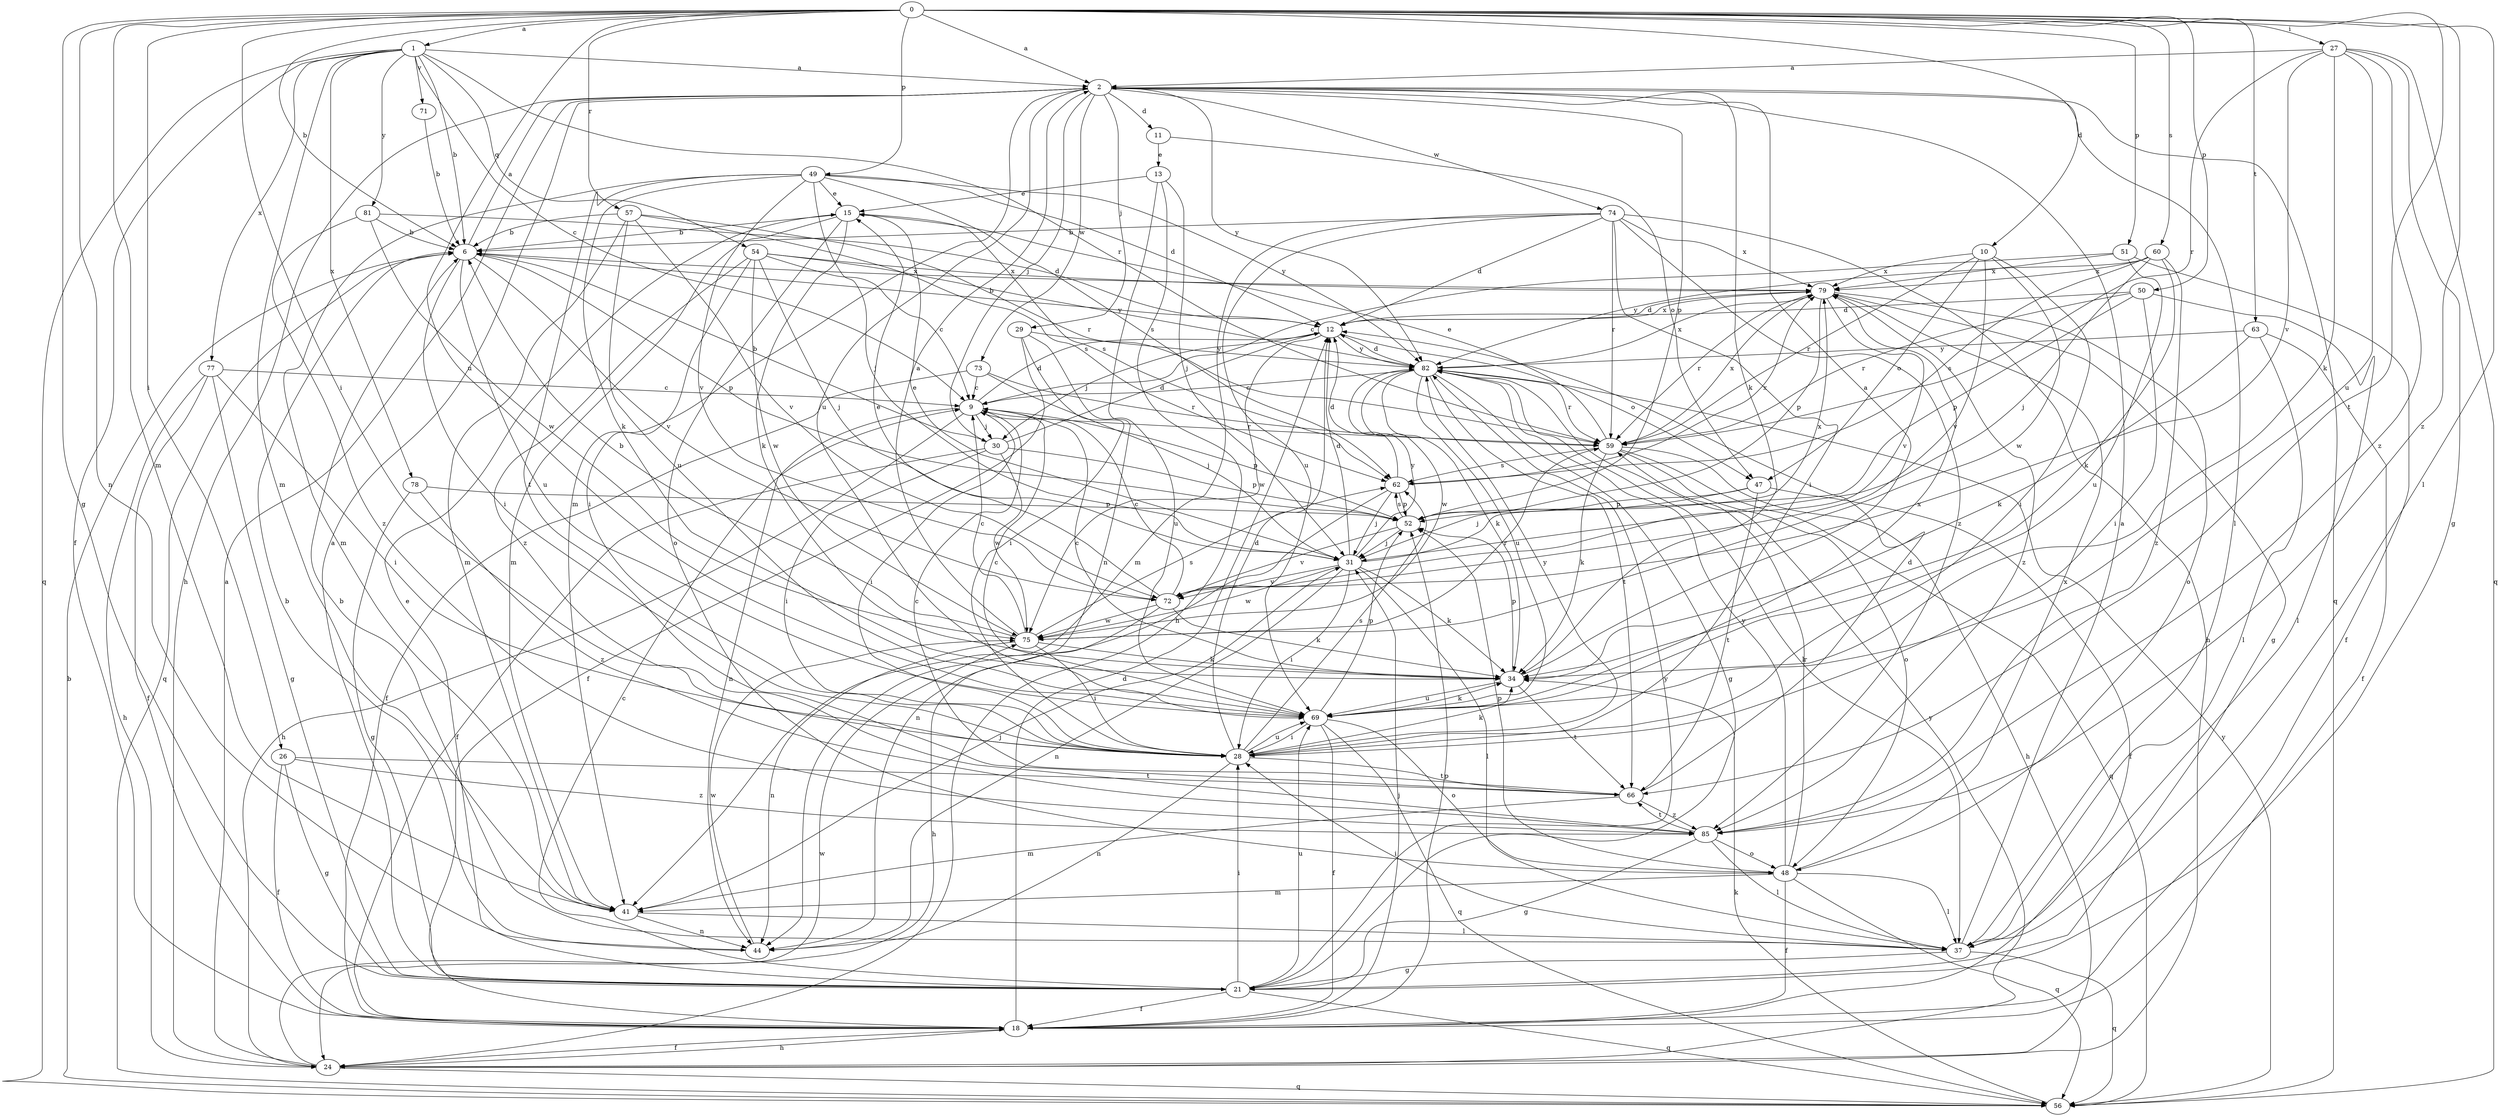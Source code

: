strict digraph  {
0;
1;
2;
6;
9;
10;
11;
12;
13;
15;
18;
21;
24;
26;
27;
28;
29;
30;
31;
34;
37;
41;
44;
47;
48;
49;
50;
51;
52;
54;
56;
57;
59;
60;
62;
63;
66;
69;
71;
72;
73;
74;
75;
77;
78;
79;
81;
82;
85;
0 -> 1  [label=a];
0 -> 2  [label=a];
0 -> 6  [label=b];
0 -> 10  [label=d];
0 -> 21  [label=g];
0 -> 26  [label=i];
0 -> 27  [label=i];
0 -> 28  [label=i];
0 -> 37  [label=l];
0 -> 41  [label=m];
0 -> 44  [label=n];
0 -> 49  [label=p];
0 -> 50  [label=p];
0 -> 51  [label=p];
0 -> 57  [label=r];
0 -> 60  [label=s];
0 -> 63  [label=t];
0 -> 66  [label=t];
0 -> 69  [label=u];
0 -> 85  [label=z];
1 -> 2  [label=a];
1 -> 6  [label=b];
1 -> 9  [label=c];
1 -> 18  [label=f];
1 -> 41  [label=m];
1 -> 54  [label=q];
1 -> 56  [label=q];
1 -> 59  [label=r];
1 -> 71  [label=v];
1 -> 77  [label=x];
1 -> 78  [label=x];
1 -> 81  [label=y];
2 -> 11  [label=d];
2 -> 24  [label=h];
2 -> 29  [label=j];
2 -> 30  [label=j];
2 -> 34  [label=k];
2 -> 37  [label=l];
2 -> 41  [label=m];
2 -> 52  [label=p];
2 -> 56  [label=q];
2 -> 69  [label=u];
2 -> 73  [label=w];
2 -> 74  [label=w];
2 -> 82  [label=y];
6 -> 2  [label=a];
6 -> 28  [label=i];
6 -> 52  [label=p];
6 -> 56  [label=q];
6 -> 69  [label=u];
6 -> 72  [label=v];
6 -> 79  [label=x];
9 -> 12  [label=d];
9 -> 24  [label=h];
9 -> 28  [label=i];
9 -> 30  [label=j];
9 -> 44  [label=n];
9 -> 52  [label=p];
9 -> 59  [label=r];
10 -> 28  [label=i];
10 -> 47  [label=o];
10 -> 59  [label=r];
10 -> 72  [label=v];
10 -> 75  [label=w];
10 -> 79  [label=x];
11 -> 13  [label=e];
11 -> 47  [label=o];
12 -> 6  [label=b];
12 -> 30  [label=j];
12 -> 47  [label=o];
12 -> 75  [label=w];
12 -> 79  [label=x];
12 -> 82  [label=y];
13 -> 15  [label=e];
13 -> 24  [label=h];
13 -> 31  [label=j];
13 -> 44  [label=n];
15 -> 6  [label=b];
15 -> 34  [label=k];
15 -> 41  [label=m];
15 -> 48  [label=o];
15 -> 62  [label=s];
18 -> 12  [label=d];
18 -> 24  [label=h];
18 -> 31  [label=j];
18 -> 52  [label=p];
21 -> 2  [label=a];
21 -> 9  [label=c];
21 -> 15  [label=e];
21 -> 18  [label=f];
21 -> 28  [label=i];
21 -> 56  [label=q];
21 -> 69  [label=u];
21 -> 82  [label=y];
24 -> 2  [label=a];
24 -> 18  [label=f];
24 -> 56  [label=q];
24 -> 75  [label=w];
24 -> 82  [label=y];
26 -> 18  [label=f];
26 -> 21  [label=g];
26 -> 66  [label=t];
26 -> 85  [label=z];
27 -> 2  [label=a];
27 -> 21  [label=g];
27 -> 34  [label=k];
27 -> 56  [label=q];
27 -> 59  [label=r];
27 -> 69  [label=u];
27 -> 72  [label=v];
27 -> 85  [label=z];
28 -> 12  [label=d];
28 -> 34  [label=k];
28 -> 44  [label=n];
28 -> 62  [label=s];
28 -> 66  [label=t];
28 -> 69  [label=u];
28 -> 82  [label=y];
29 -> 18  [label=f];
29 -> 28  [label=i];
29 -> 69  [label=u];
29 -> 82  [label=y];
30 -> 6  [label=b];
30 -> 12  [label=d];
30 -> 18  [label=f];
30 -> 28  [label=i];
30 -> 52  [label=p];
30 -> 75  [label=w];
31 -> 12  [label=d];
31 -> 15  [label=e];
31 -> 28  [label=i];
31 -> 34  [label=k];
31 -> 37  [label=l];
31 -> 44  [label=n];
31 -> 72  [label=v];
31 -> 75  [label=w];
31 -> 79  [label=x];
31 -> 82  [label=y];
34 -> 2  [label=a];
34 -> 9  [label=c];
34 -> 52  [label=p];
34 -> 66  [label=t];
34 -> 69  [label=u];
37 -> 2  [label=a];
37 -> 6  [label=b];
37 -> 21  [label=g];
37 -> 28  [label=i];
37 -> 56  [label=q];
41 -> 31  [label=j];
41 -> 37  [label=l];
41 -> 44  [label=n];
44 -> 6  [label=b];
44 -> 75  [label=w];
47 -> 18  [label=f];
47 -> 31  [label=j];
47 -> 52  [label=p];
47 -> 66  [label=t];
48 -> 18  [label=f];
48 -> 37  [label=l];
48 -> 41  [label=m];
48 -> 52  [label=p];
48 -> 56  [label=q];
48 -> 59  [label=r];
48 -> 79  [label=x];
48 -> 82  [label=y];
49 -> 12  [label=d];
49 -> 15  [label=e];
49 -> 31  [label=j];
49 -> 34  [label=k];
49 -> 41  [label=m];
49 -> 62  [label=s];
49 -> 66  [label=t];
49 -> 72  [label=v];
49 -> 82  [label=y];
50 -> 12  [label=d];
50 -> 28  [label=i];
50 -> 37  [label=l];
50 -> 52  [label=p];
50 -> 59  [label=r];
51 -> 9  [label=c];
51 -> 18  [label=f];
51 -> 69  [label=u];
51 -> 79  [label=x];
52 -> 31  [label=j];
52 -> 62  [label=s];
52 -> 72  [label=v];
54 -> 9  [label=c];
54 -> 28  [label=i];
54 -> 31  [label=j];
54 -> 75  [label=w];
54 -> 79  [label=x];
54 -> 82  [label=y];
54 -> 85  [label=z];
56 -> 6  [label=b];
56 -> 34  [label=k];
56 -> 82  [label=y];
57 -> 6  [label=b];
57 -> 41  [label=m];
57 -> 59  [label=r];
57 -> 62  [label=s];
57 -> 69  [label=u];
57 -> 72  [label=v];
59 -> 15  [label=e];
59 -> 24  [label=h];
59 -> 34  [label=k];
59 -> 48  [label=o];
59 -> 56  [label=q];
59 -> 62  [label=s];
59 -> 79  [label=x];
60 -> 31  [label=j];
60 -> 34  [label=k];
60 -> 62  [label=s];
60 -> 79  [label=x];
60 -> 82  [label=y];
60 -> 85  [label=z];
62 -> 12  [label=d];
62 -> 31  [label=j];
62 -> 44  [label=n];
62 -> 52  [label=p];
62 -> 79  [label=x];
63 -> 18  [label=f];
63 -> 34  [label=k];
63 -> 37  [label=l];
63 -> 82  [label=y];
66 -> 9  [label=c];
66 -> 12  [label=d];
66 -> 41  [label=m];
66 -> 85  [label=z];
69 -> 9  [label=c];
69 -> 18  [label=f];
69 -> 28  [label=i];
69 -> 34  [label=k];
69 -> 48  [label=o];
69 -> 52  [label=p];
69 -> 56  [label=q];
69 -> 79  [label=x];
71 -> 6  [label=b];
72 -> 9  [label=c];
72 -> 15  [label=e];
72 -> 24  [label=h];
72 -> 34  [label=k];
72 -> 75  [label=w];
73 -> 9  [label=c];
73 -> 18  [label=f];
73 -> 31  [label=j];
73 -> 59  [label=r];
74 -> 6  [label=b];
74 -> 12  [label=d];
74 -> 24  [label=h];
74 -> 28  [label=i];
74 -> 41  [label=m];
74 -> 59  [label=r];
74 -> 69  [label=u];
74 -> 79  [label=x];
74 -> 85  [label=z];
75 -> 2  [label=a];
75 -> 6  [label=b];
75 -> 9  [label=c];
75 -> 28  [label=i];
75 -> 34  [label=k];
75 -> 44  [label=n];
75 -> 59  [label=r];
75 -> 62  [label=s];
77 -> 9  [label=c];
77 -> 18  [label=f];
77 -> 21  [label=g];
77 -> 24  [label=h];
77 -> 28  [label=i];
78 -> 21  [label=g];
78 -> 52  [label=p];
78 -> 85  [label=z];
79 -> 12  [label=d];
79 -> 21  [label=g];
79 -> 48  [label=o];
79 -> 52  [label=p];
79 -> 59  [label=r];
79 -> 72  [label=v];
79 -> 85  [label=z];
81 -> 6  [label=b];
81 -> 12  [label=d];
81 -> 75  [label=w];
81 -> 85  [label=z];
82 -> 9  [label=c];
82 -> 12  [label=d];
82 -> 21  [label=g];
82 -> 34  [label=k];
82 -> 37  [label=l];
82 -> 59  [label=r];
82 -> 66  [label=t];
82 -> 69  [label=u];
82 -> 75  [label=w];
82 -> 79  [label=x];
85 -> 21  [label=g];
85 -> 37  [label=l];
85 -> 48  [label=o];
85 -> 66  [label=t];
}
